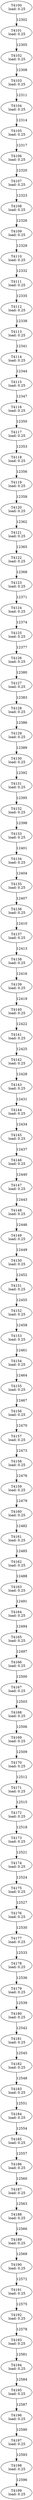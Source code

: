 digraph taskgraph {
	T4100 [label= "T4100\n load: 0.25"];
	T4101 [label= "T4101\n load: 0.25"];
	T4100 -> T4101[label=12302];
	T4102 [label= "T4102\n load: 0.25"];
	T4101 -> T4102[label=12305];
	T4103 [label= "T4103\n load: 0.25"];
	T4102 -> T4103[label=12308];
	T4104 [label= "T4104\n load: 0.25"];
	T4103 -> T4104[label=12311];
	T4105 [label= "T4105\n load: 0.25"];
	T4104 -> T4105[label=12314];
	T4106 [label= "T4106\n load: 0.25"];
	T4105 -> T4106[label=12317];
	T4107 [label= "T4107\n load: 0.25"];
	T4106 -> T4107[label=12320];
	T4108 [label= "T4108\n load: 0.25"];
	T4107 -> T4108[label=12323];
	T4109 [label= "T4109\n load: 0.25"];
	T4108 -> T4109[label=12326];
	T4110 [label= "T4110\n load: 0.25"];
	T4109 -> T4110[label=12329];
	T4111 [label= "T4111\n load: 0.25"];
	T4110 -> T4111[label=12332];
	T4112 [label= "T4112\n load: 0.25"];
	T4111 -> T4112[label=12335];
	T4113 [label= "T4113\n load: 0.25"];
	T4112 -> T4113[label=12338];
	T4114 [label= "T4114\n load: 0.25"];
	T4113 -> T4114[label=12341];
	T4115 [label= "T4115\n load: 0.25"];
	T4114 -> T4115[label=12344];
	T4116 [label= "T4116\n load: 0.25"];
	T4115 -> T4116[label=12347];
	T4117 [label= "T4117\n load: 0.25"];
	T4116 -> T4117[label=12350];
	T4118 [label= "T4118\n load: 0.25"];
	T4117 -> T4118[label=12353];
	T4119 [label= "T4119\n load: 0.25"];
	T4118 -> T4119[label=12356];
	T4120 [label= "T4120\n load: 0.25"];
	T4119 -> T4120[label=12359];
	T4121 [label= "T4121\n load: 0.25"];
	T4120 -> T4121[label=12362];
	T4122 [label= "T4122\n load: 0.25"];
	T4121 -> T4122[label=12365];
	T4123 [label= "T4123\n load: 0.25"];
	T4122 -> T4123[label=12368];
	T4124 [label= "T4124\n load: 0.25"];
	T4123 -> T4124[label=12371];
	T4125 [label= "T4125\n load: 0.25"];
	T4124 -> T4125[label=12374];
	T4126 [label= "T4126\n load: 0.25"];
	T4125 -> T4126[label=12377];
	T4127 [label= "T4127\n load: 0.25"];
	T4126 -> T4127[label=12380];
	T4128 [label= "T4128\n load: 0.25"];
	T4127 -> T4128[label=12383];
	T4129 [label= "T4129\n load: 0.25"];
	T4128 -> T4129[label=12386];
	T4130 [label= "T4130\n load: 0.25"];
	T4129 -> T4130[label=12389];
	T4131 [label= "T4131\n load: 0.25"];
	T4130 -> T4131[label=12392];
	T4132 [label= "T4132\n load: 0.25"];
	T4131 -> T4132[label=12395];
	T4133 [label= "T4133\n load: 0.25"];
	T4132 -> T4133[label=12398];
	T4134 [label= "T4134\n load: 0.25"];
	T4133 -> T4134[label=12401];
	T4135 [label= "T4135\n load: 0.25"];
	T4134 -> T4135[label=12404];
	T4136 [label= "T4136\n load: 0.25"];
	T4135 -> T4136[label=12407];
	T4137 [label= "T4137\n load: 0.25"];
	T4136 -> T4137[label=12410];
	T4138 [label= "T4138\n load: 0.25"];
	T4137 -> T4138[label=12413];
	T4139 [label= "T4139\n load: 0.25"];
	T4138 -> T4139[label=12416];
	T4140 [label= "T4140\n load: 0.25"];
	T4139 -> T4140[label=12419];
	T4141 [label= "T4141\n load: 0.25"];
	T4140 -> T4141[label=12422];
	T4142 [label= "T4142\n load: 0.25"];
	T4141 -> T4142[label=12425];
	T4143 [label= "T4143\n load: 0.25"];
	T4142 -> T4143[label=12428];
	T4144 [label= "T4144\n load: 0.25"];
	T4143 -> T4144[label=12431];
	T4145 [label= "T4145\n load: 0.25"];
	T4144 -> T4145[label=12434];
	T4146 [label= "T4146\n load: 0.25"];
	T4145 -> T4146[label=12437];
	T4147 [label= "T4147\n load: 0.25"];
	T4146 -> T4147[label=12440];
	T4148 [label= "T4148\n load: 0.25"];
	T4147 -> T4148[label=12443];
	T4149 [label= "T4149\n load: 0.25"];
	T4148 -> T4149[label=12446];
	T4150 [label= "T4150\n load: 0.25"];
	T4149 -> T4150[label=12449];
	T4151 [label= "T4151\n load: 0.25"];
	T4150 -> T4151[label=12452];
	T4152 [label= "T4152\n load: 0.25"];
	T4151 -> T4152[label=12455];
	T4153 [label= "T4153\n load: 0.25"];
	T4152 -> T4153[label=12458];
	T4154 [label= "T4154\n load: 0.25"];
	T4153 -> T4154[label=12461];
	T4155 [label= "T4155\n load: 0.25"];
	T4154 -> T4155[label=12464];
	T4156 [label= "T4156\n load: 0.25"];
	T4155 -> T4156[label=12467];
	T4157 [label= "T4157\n load: 0.25"];
	T4156 -> T4157[label=12470];
	T4158 [label= "T4158\n load: 0.25"];
	T4157 -> T4158[label=12473];
	T4159 [label= "T4159\n load: 0.25"];
	T4158 -> T4159[label=12476];
	T4160 [label= "T4160\n load: 0.25"];
	T4159 -> T4160[label=12479];
	T4161 [label= "T4161\n load: 0.25"];
	T4160 -> T4161[label=12482];
	T4162 [label= "T4162\n load: 0.25"];
	T4161 -> T4162[label=12485];
	T4163 [label= "T4163\n load: 0.25"];
	T4162 -> T4163[label=12488];
	T4164 [label= "T4164\n load: 0.25"];
	T4163 -> T4164[label=12491];
	T4165 [label= "T4165\n load: 0.25"];
	T4164 -> T4165[label=12494];
	T4166 [label= "T4166\n load: 0.25"];
	T4165 -> T4166[label=12497];
	T4167 [label= "T4167\n load: 0.25"];
	T4166 -> T4167[label=12500];
	T4168 [label= "T4168\n load: 0.25"];
	T4167 -> T4168[label=12503];
	T4169 [label= "T4169\n load: 0.25"];
	T4168 -> T4169[label=12506];
	T4170 [label= "T4170\n load: 0.25"];
	T4169 -> T4170[label=12509];
	T4171 [label= "T4171\n load: 0.25"];
	T4170 -> T4171[label=12512];
	T4172 [label= "T4172\n load: 0.25"];
	T4171 -> T4172[label=12515];
	T4173 [label= "T4173\n load: 0.25"];
	T4172 -> T4173[label=12518];
	T4174 [label= "T4174\n load: 0.25"];
	T4173 -> T4174[label=12521];
	T4175 [label= "T4175\n load: 0.25"];
	T4174 -> T4175[label=12524];
	T4176 [label= "T4176\n load: 0.25"];
	T4175 -> T4176[label=12527];
	T4177 [label= "T4177\n load: 0.25"];
	T4176 -> T4177[label=12530];
	T4178 [label= "T4178\n load: 0.25"];
	T4177 -> T4178[label=12533];
	T4179 [label= "T4179\n load: 0.25"];
	T4178 -> T4179[label=12536];
	T4180 [label= "T4180\n load: 0.25"];
	T4179 -> T4180[label=12539];
	T4181 [label= "T4181\n load: 0.25"];
	T4180 -> T4181[label=12542];
	T4182 [label= "T4182\n load: 0.25"];
	T4181 -> T4182[label=12545];
	T4183 [label= "T4183\n load: 0.25"];
	T4182 -> T4183[label=12548];
	T4184 [label= "T4184\n load: 0.25"];
	T4183 -> T4184[label=12551];
	T4185 [label= "T4185\n load: 0.25"];
	T4184 -> T4185[label=12554];
	T4186 [label= "T4186\n load: 0.25"];
	T4185 -> T4186[label=12557];
	T4187 [label= "T4187\n load: 0.25"];
	T4186 -> T4187[label=12560];
	T4188 [label= "T4188\n load: 0.25"];
	T4187 -> T4188[label=12563];
	T4189 [label= "T4189\n load: 0.25"];
	T4188 -> T4189[label=12566];
	T4190 [label= "T4190\n load: 0.25"];
	T4189 -> T4190[label=12569];
	T4191 [label= "T4191\n load: 0.25"];
	T4190 -> T4191[label=12572];
	T4192 [label= "T4192\n load: 0.25"];
	T4191 -> T4192[label=12575];
	T4193 [label= "T4193\n load: 0.25"];
	T4192 -> T4193[label=12578];
	T4194 [label= "T4194\n load: 0.25"];
	T4193 -> T4194[label=12581];
	T4195 [label= "T4195\n load: 0.25"];
	T4194 -> T4195[label=12584];
	T4196 [label= "T4196\n load: 0.25"];
	T4195 -> T4196[label=12587];
	T4197 [label= "T4197\n load: 0.25"];
	T4196 -> T4197[label=12590];
	T4198 [label= "T4198\n load: 0.25"];
	T4197 -> T4198[label=12593];
	T4199 [label= "T4199\n load: 0.25"];
	T4198 -> T4199[label=12596];
}